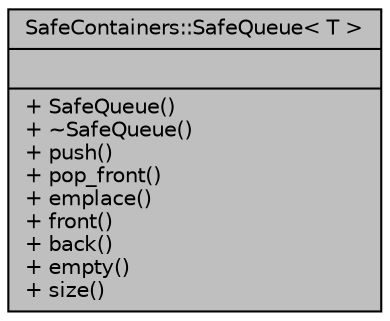 digraph "SafeContainers::SafeQueue&lt; T &gt;"
{
 // INTERACTIVE_SVG=YES
 // LATEX_PDF_SIZE
  edge [fontname="Helvetica",fontsize="10",labelfontname="Helvetica",labelfontsize="10"];
  node [fontname="Helvetica",fontsize="10",shape=record];
  Node3 [label="{SafeContainers::SafeQueue\< T \>\n||+ SafeQueue()\l+ ~SafeQueue()\l+ push()\l+ pop_front()\l+ emplace()\l+ front()\l+ back()\l+ empty()\l+ size()\l}",height=0.2,width=0.4,color="black", fillcolor="grey75", style="filled", fontcolor="black",tooltip="SafeQueue."];
}
